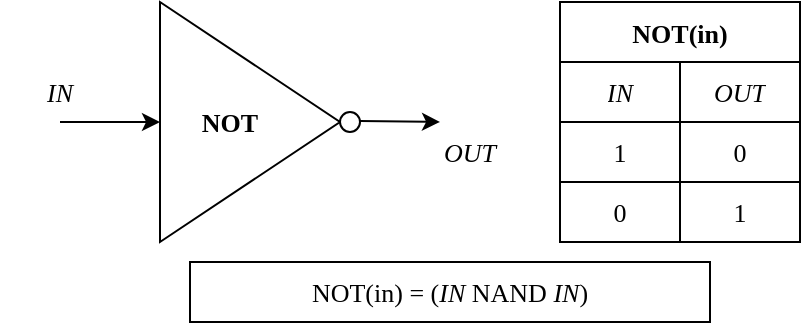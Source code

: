 <mxfile version="20.0.1" type="github">
  <diagram id="E2l5rYUeE3aZGdfNp-Fx" name="Page-1">
    <mxGraphModel dx="946" dy="587" grid="1" gridSize="10" guides="1" tooltips="1" connect="1" arrows="1" fold="1" page="1" pageScale="1" pageWidth="850" pageHeight="1100" math="0" shadow="0">
      <root>
        <mxCell id="0" />
        <mxCell id="1" parent="0" />
        <mxCell id="0POYecLPXs7CjEtetJMV-26" value="" style="rounded=0;whiteSpace=wrap;html=1;labelBorderColor=none;fontFamily=JetBrains Mono;fontSize=13;" parent="1" vertex="1">
          <mxGeometry x="255" y="210" width="260" height="30" as="geometry" />
        </mxCell>
        <mxCell id="0POYecLPXs7CjEtetJMV-3" value="NOT(in)" style="shape=table;startSize=30;container=1;collapsible=0;childLayout=tableLayout;fontStyle=1;align=center;fontSize=13;fontFamily=JetBrains Mono;" parent="1" vertex="1">
          <mxGeometry x="440" y="80" width="120" height="120" as="geometry" />
        </mxCell>
        <mxCell id="0POYecLPXs7CjEtetJMV-4" value="" style="shape=tableRow;horizontal=0;startSize=0;swimlaneHead=0;swimlaneBody=0;top=0;left=0;bottom=0;right=0;collapsible=0;dropTarget=0;fillColor=none;points=[[0,0.5],[1,0.5]];portConstraint=eastwest;fontSize=13;" parent="0POYecLPXs7CjEtetJMV-3" vertex="1">
          <mxGeometry y="30" width="120" height="30" as="geometry" />
        </mxCell>
        <mxCell id="0POYecLPXs7CjEtetJMV-5" value="IN" style="shape=partialRectangle;html=1;whiteSpace=wrap;connectable=0;fillColor=none;top=0;left=0;bottom=0;right=0;overflow=hidden;fontSize=13;fontFamily=JetBrains Mono;fontStyle=2" parent="0POYecLPXs7CjEtetJMV-4" vertex="1">
          <mxGeometry width="60" height="30" as="geometry">
            <mxRectangle width="60" height="30" as="alternateBounds" />
          </mxGeometry>
        </mxCell>
        <mxCell id="0POYecLPXs7CjEtetJMV-6" value="OUT" style="shape=partialRectangle;html=1;whiteSpace=wrap;connectable=0;fillColor=none;top=0;left=0;bottom=0;right=0;overflow=hidden;fontSize=13;fontFamily=JetBrains Mono;fontStyle=2" parent="0POYecLPXs7CjEtetJMV-4" vertex="1">
          <mxGeometry x="60" width="60" height="30" as="geometry">
            <mxRectangle width="60" height="30" as="alternateBounds" />
          </mxGeometry>
        </mxCell>
        <mxCell id="0POYecLPXs7CjEtetJMV-8" value="" style="shape=tableRow;horizontal=0;startSize=0;swimlaneHead=0;swimlaneBody=0;top=0;left=0;bottom=0;right=0;collapsible=0;dropTarget=0;fillColor=none;points=[[0,0.5],[1,0.5]];portConstraint=eastwest;fontSize=13;" parent="0POYecLPXs7CjEtetJMV-3" vertex="1">
          <mxGeometry y="60" width="120" height="30" as="geometry" />
        </mxCell>
        <mxCell id="0POYecLPXs7CjEtetJMV-9" value="1" style="shape=partialRectangle;html=1;whiteSpace=wrap;connectable=0;fillColor=none;top=0;left=0;bottom=0;right=0;overflow=hidden;fontSize=13;fontFamily=JetBrains Mono;" parent="0POYecLPXs7CjEtetJMV-8" vertex="1">
          <mxGeometry width="60" height="30" as="geometry">
            <mxRectangle width="60" height="30" as="alternateBounds" />
          </mxGeometry>
        </mxCell>
        <mxCell id="0POYecLPXs7CjEtetJMV-10" value="0" style="shape=partialRectangle;html=1;whiteSpace=wrap;connectable=0;fillColor=none;top=0;left=0;bottom=0;right=0;overflow=hidden;fontSize=13;fontFamily=JetBrains Mono;" parent="0POYecLPXs7CjEtetJMV-8" vertex="1">
          <mxGeometry x="60" width="60" height="30" as="geometry">
            <mxRectangle width="60" height="30" as="alternateBounds" />
          </mxGeometry>
        </mxCell>
        <mxCell id="0POYecLPXs7CjEtetJMV-12" value="" style="shape=tableRow;horizontal=0;startSize=0;swimlaneHead=0;swimlaneBody=0;top=0;left=0;bottom=0;right=0;collapsible=0;dropTarget=0;fillColor=none;points=[[0,0.5],[1,0.5]];portConstraint=eastwest;fontSize=13;" parent="0POYecLPXs7CjEtetJMV-3" vertex="1">
          <mxGeometry y="90" width="120" height="30" as="geometry" />
        </mxCell>
        <mxCell id="0POYecLPXs7CjEtetJMV-13" value="0" style="shape=partialRectangle;html=1;whiteSpace=wrap;connectable=0;fillColor=none;top=0;left=0;bottom=0;right=0;overflow=hidden;fontSize=13;fontFamily=JetBrains Mono;" parent="0POYecLPXs7CjEtetJMV-12" vertex="1">
          <mxGeometry width="60" height="30" as="geometry">
            <mxRectangle width="60" height="30" as="alternateBounds" />
          </mxGeometry>
        </mxCell>
        <mxCell id="0POYecLPXs7CjEtetJMV-14" value="1" style="shape=partialRectangle;html=1;whiteSpace=wrap;connectable=0;fillColor=none;top=0;left=0;bottom=0;right=0;overflow=hidden;fontSize=13;fontFamily=JetBrains Mono;" parent="0POYecLPXs7CjEtetJMV-12" vertex="1">
          <mxGeometry x="60" width="60" height="30" as="geometry">
            <mxRectangle width="60" height="30" as="alternateBounds" />
          </mxGeometry>
        </mxCell>
        <mxCell id="0POYecLPXs7CjEtetJMV-16" value="" style="triangle;whiteSpace=wrap;html=1;fontFamily=JetBrains Mono;fontSize=13;" parent="1" vertex="1">
          <mxGeometry x="240" y="80" width="90" height="120" as="geometry" />
        </mxCell>
        <mxCell id="0POYecLPXs7CjEtetJMV-18" value="" style="ellipse;whiteSpace=wrap;html=1;aspect=fixed;fontFamily=JetBrains Mono;fontSize=13;" parent="1" vertex="1">
          <mxGeometry x="330" y="135" width="10" height="10" as="geometry" />
        </mxCell>
        <mxCell id="0POYecLPXs7CjEtetJMV-20" value="" style="endArrow=classic;html=1;rounded=0;fontFamily=JetBrains Mono;fontSize=13;entryX=0;entryY=0.5;entryDx=0;entryDy=0;" parent="1" target="0POYecLPXs7CjEtetJMV-16" edge="1">
          <mxGeometry width="50" height="50" relative="1" as="geometry">
            <mxPoint x="190" y="140" as="sourcePoint" />
            <mxPoint x="210" y="120" as="targetPoint" />
          </mxGeometry>
        </mxCell>
        <mxCell id="0POYecLPXs7CjEtetJMV-21" value="" style="endArrow=classic;html=1;rounded=0;fontFamily=JetBrains Mono;fontSize=13;" parent="1" edge="1">
          <mxGeometry width="50" height="50" relative="1" as="geometry">
            <mxPoint x="340" y="139.5" as="sourcePoint" />
            <mxPoint x="380" y="140" as="targetPoint" />
          </mxGeometry>
        </mxCell>
        <mxCell id="0POYecLPXs7CjEtetJMV-22" value="&lt;b&gt;NOT&lt;/b&gt;" style="text;html=1;strokeColor=none;fillColor=none;align=center;verticalAlign=middle;whiteSpace=wrap;rounded=0;fontFamily=JetBrains Mono;fontSize=13;" parent="1" vertex="1">
          <mxGeometry x="245" y="125" width="60" height="30" as="geometry" />
        </mxCell>
        <mxCell id="0POYecLPXs7CjEtetJMV-23" value="&lt;i&gt;IN&lt;/i&gt;" style="text;html=1;strokeColor=none;fillColor=none;align=center;verticalAlign=middle;whiteSpace=wrap;rounded=0;fontFamily=JetBrains Mono;fontSize=13;" parent="1" vertex="1">
          <mxGeometry x="160" y="110" width="60" height="30" as="geometry" />
        </mxCell>
        <mxCell id="0POYecLPXs7CjEtetJMV-24" value="&lt;i&gt;OUT&lt;/i&gt;" style="text;html=1;strokeColor=none;fillColor=none;align=center;verticalAlign=middle;whiteSpace=wrap;rounded=0;fontFamily=JetBrains Mono;fontSize=13;" parent="1" vertex="1">
          <mxGeometry x="365" y="140" width="60" height="30" as="geometry" />
        </mxCell>
        <mxCell id="0POYecLPXs7CjEtetJMV-25" value="NOT(in) = (&lt;i&gt;IN&lt;/i&gt; NAND &lt;i&gt;IN&lt;/i&gt;)" style="text;html=1;strokeColor=none;fillColor=none;align=center;verticalAlign=middle;whiteSpace=wrap;rounded=0;fontFamily=JetBrains Mono;fontSize=13;labelBorderColor=none;" parent="1" vertex="1">
          <mxGeometry x="260" y="210" width="250" height="30" as="geometry" />
        </mxCell>
      </root>
    </mxGraphModel>
  </diagram>
</mxfile>
